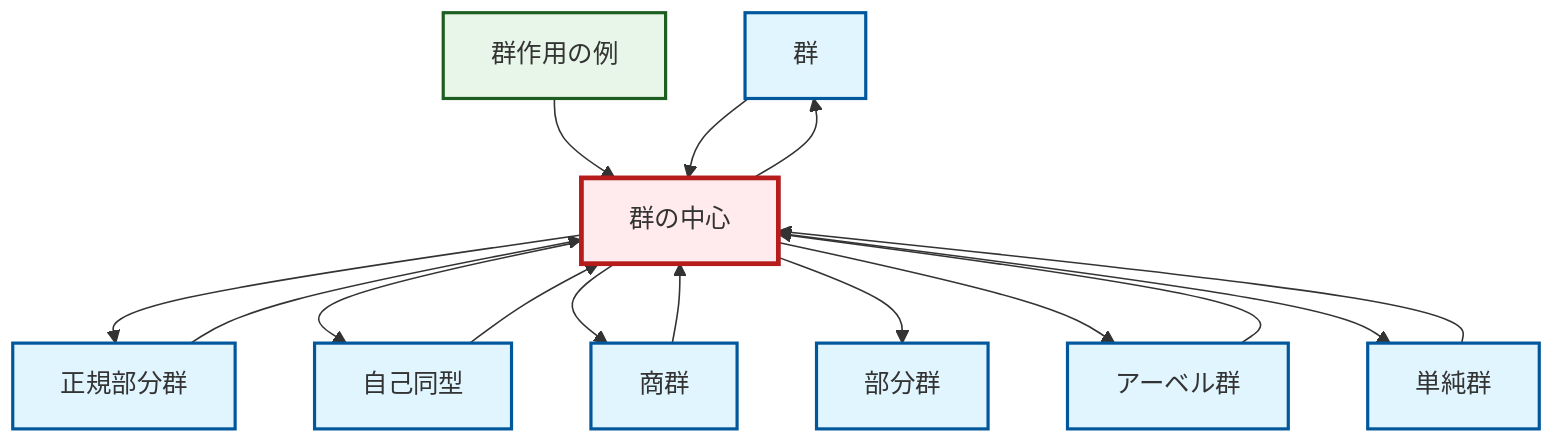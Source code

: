 graph TD
    classDef definition fill:#e1f5fe,stroke:#01579b,stroke-width:2px
    classDef theorem fill:#f3e5f5,stroke:#4a148c,stroke-width:2px
    classDef axiom fill:#fff3e0,stroke:#e65100,stroke-width:2px
    classDef example fill:#e8f5e9,stroke:#1b5e20,stroke-width:2px
    classDef current fill:#ffebee,stroke:#b71c1c,stroke-width:3px
    def-group["群"]:::definition
    def-subgroup["部分群"]:::definition
    def-abelian-group["アーベル群"]:::definition
    def-center-of-group["群の中心"]:::definition
    def-quotient-group["商群"]:::definition
    ex-group-action-examples["群作用の例"]:::example
    def-simple-group["単純群"]:::definition
    def-automorphism["自己同型"]:::definition
    def-normal-subgroup["正規部分群"]:::definition
    def-automorphism --> def-center-of-group
    def-simple-group --> def-center-of-group
    def-abelian-group --> def-center-of-group
    def-normal-subgroup --> def-center-of-group
    def-center-of-group --> def-normal-subgroup
    def-center-of-group --> def-automorphism
    def-center-of-group --> def-quotient-group
    ex-group-action-examples --> def-center-of-group
    def-quotient-group --> def-center-of-group
    def-group --> def-center-of-group
    def-center-of-group --> def-subgroup
    def-center-of-group --> def-abelian-group
    def-center-of-group --> def-simple-group
    def-center-of-group --> def-group
    class def-center-of-group current